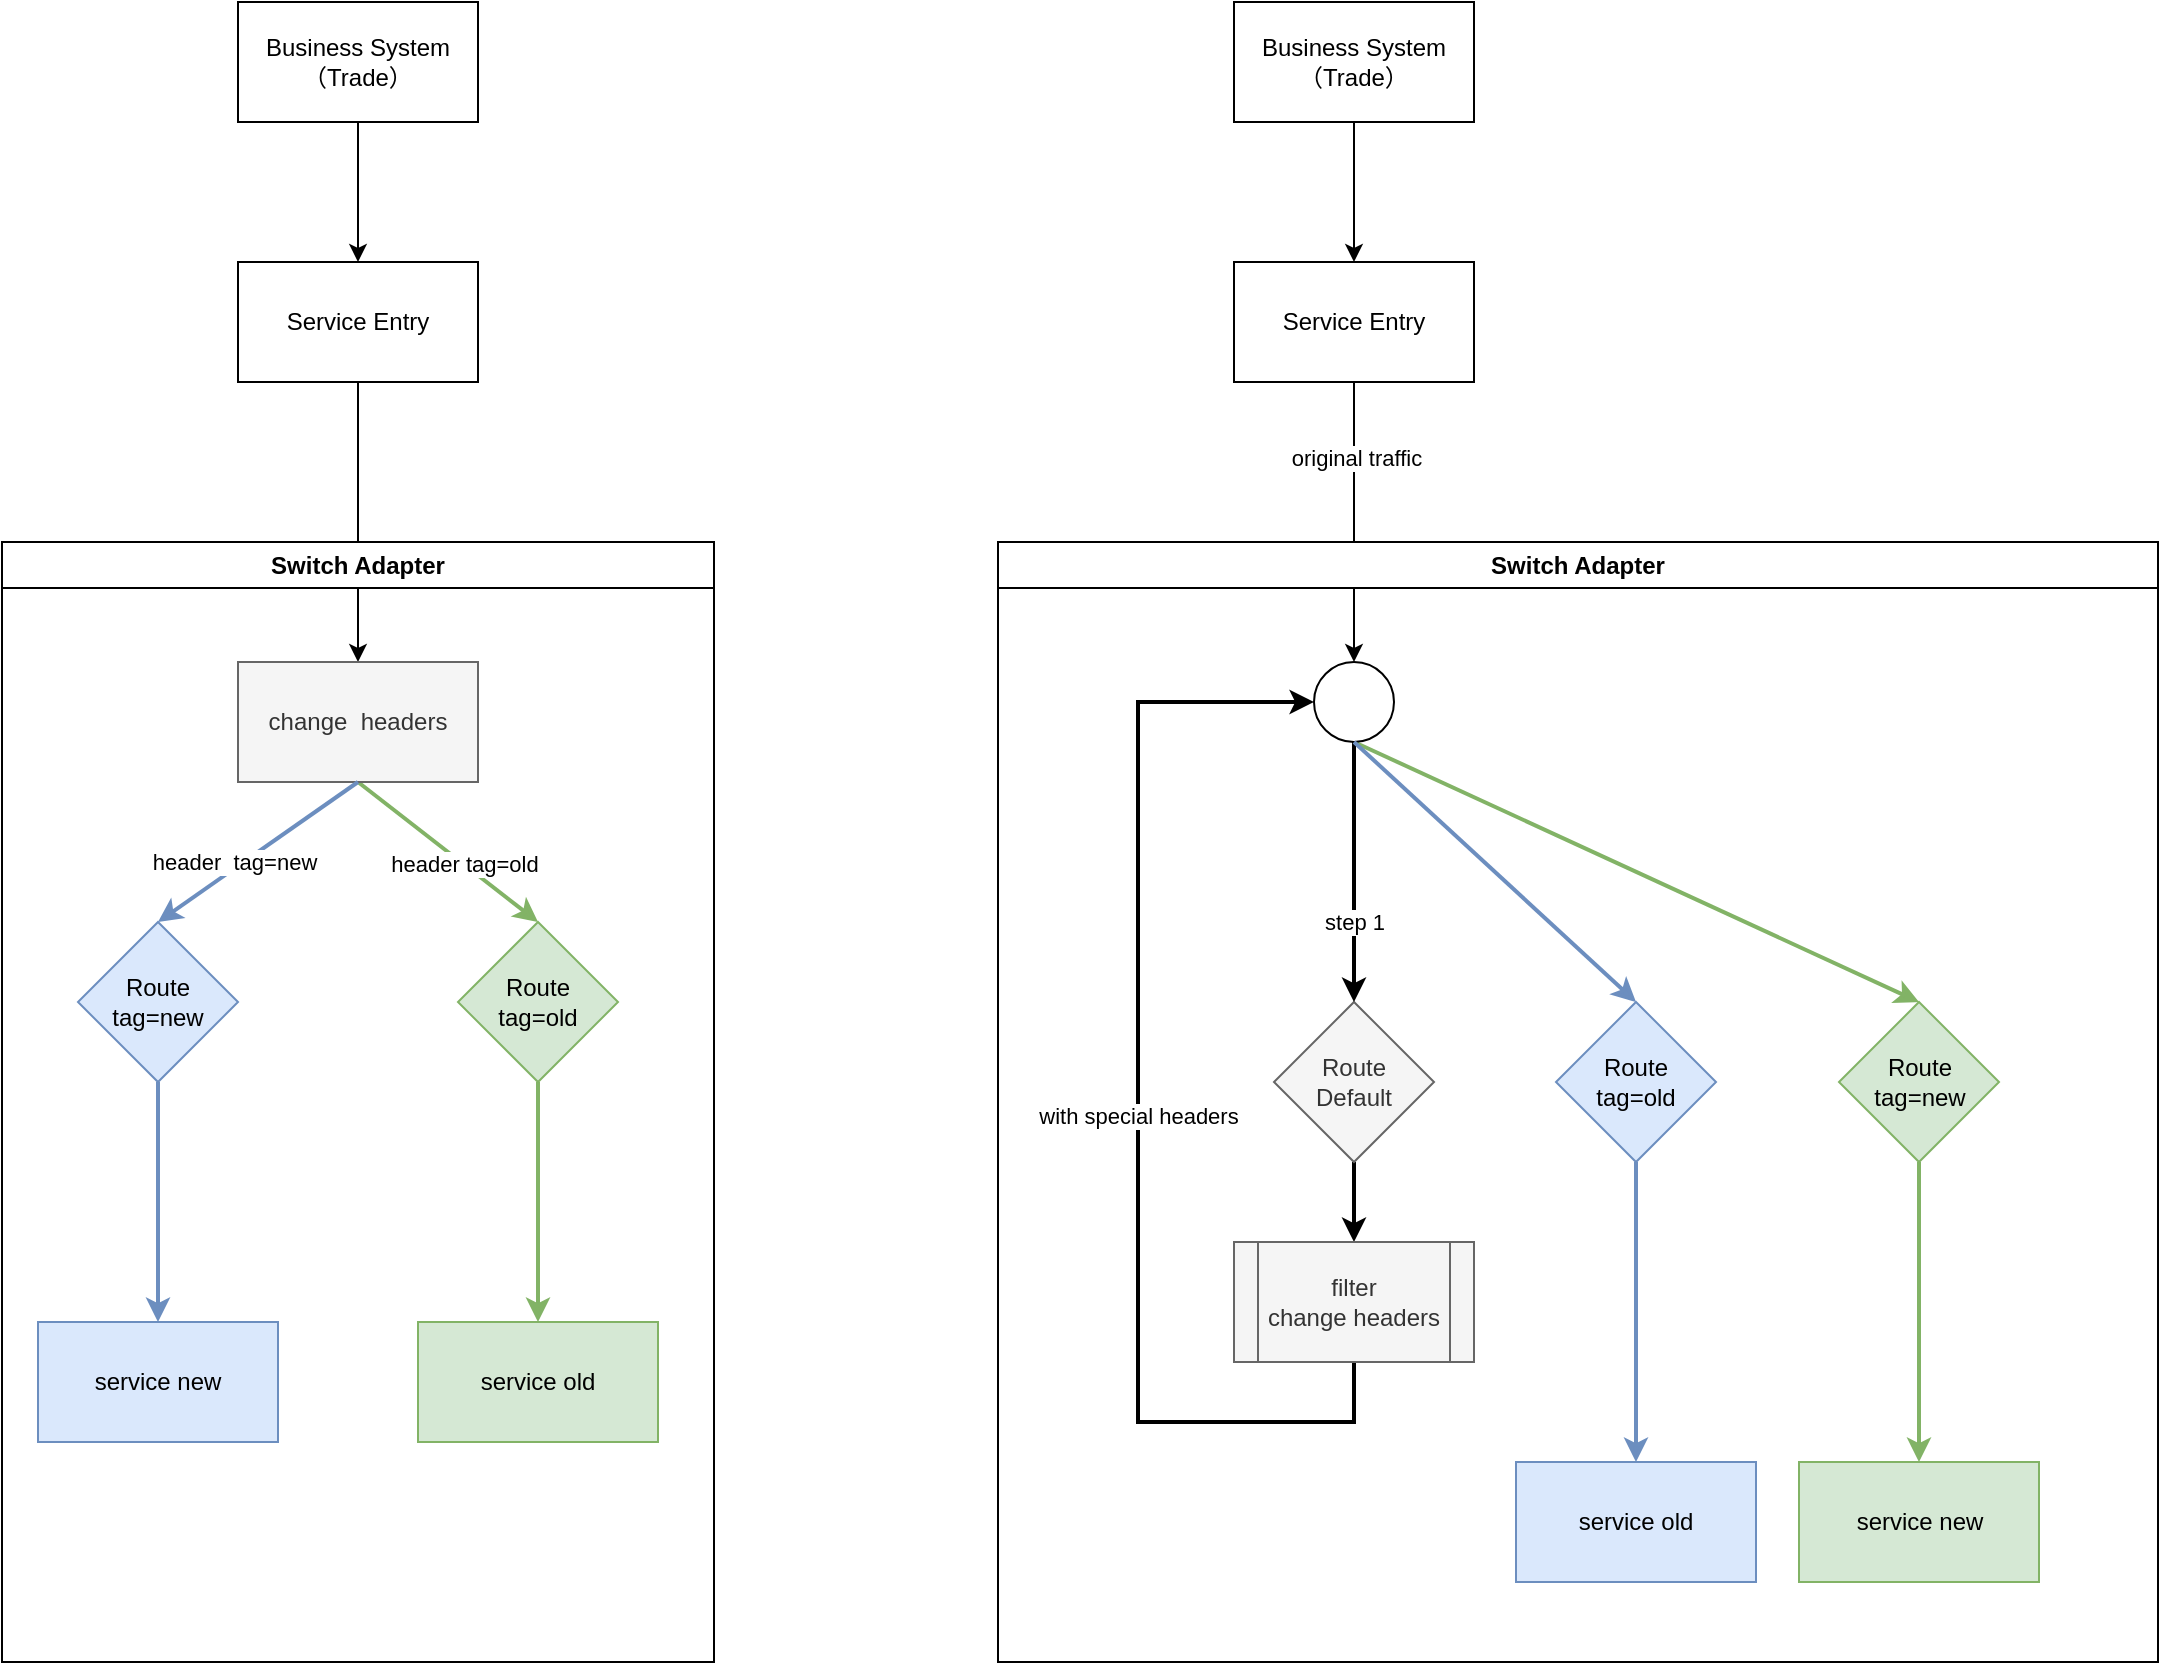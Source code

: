 <mxfile version="22.1.11" type="github">
  <diagram name="Page-1" id="VZDh278Wt5UdKUrzcfES">
    <mxGraphModel dx="1366" dy="1918" grid="1" gridSize="10" guides="1" tooltips="1" connect="1" arrows="1" fold="1" page="1" pageScale="1" pageWidth="827" pageHeight="1169" math="0" shadow="0">
      <root>
        <mxCell id="0" />
        <mxCell id="1" parent="0" />
        <mxCell id="DQOvFMF24zLV-i_NTMZE-4" style="edgeStyle=orthogonalEdgeStyle;rounded=0;orthogonalLoop=1;jettySize=auto;html=1;entryX=0.5;entryY=0;entryDx=0;entryDy=0;" parent="1" source="DQOvFMF24zLV-i_NTMZE-1" target="DQOvFMF24zLV-i_NTMZE-3" edge="1">
          <mxGeometry relative="1" as="geometry" />
        </mxCell>
        <mxCell id="DQOvFMF24zLV-i_NTMZE-1" value="Service Entry" style="rounded=0;whiteSpace=wrap;html=1;" parent="1" vertex="1">
          <mxGeometry x="360" y="60" width="120" height="60" as="geometry" />
        </mxCell>
        <mxCell id="DQOvFMF24zLV-i_NTMZE-2" value="Switch Adapter" style="swimlane;whiteSpace=wrap;html=1;" parent="1" vertex="1">
          <mxGeometry x="242" y="200" width="356" height="560" as="geometry" />
        </mxCell>
        <mxCell id="DQOvFMF24zLV-i_NTMZE-16" style="rounded=0;orthogonalLoop=1;jettySize=auto;html=1;entryX=0.5;entryY=0;entryDx=0;entryDy=0;exitX=0.5;exitY=1;exitDx=0;exitDy=0;fillColor=#d5e8d4;strokeColor=#82b366;strokeWidth=2;" parent="DQOvFMF24zLV-i_NTMZE-2" source="DQOvFMF24zLV-i_NTMZE-3" target="DQOvFMF24zLV-i_NTMZE-9" edge="1">
          <mxGeometry relative="1" as="geometry" />
        </mxCell>
        <mxCell id="epuK4Y_RtC_b2_PGxaGJ-13" value="header tag=old" style="edgeLabel;html=1;align=center;verticalAlign=middle;resizable=0;points=[];" vertex="1" connectable="0" parent="DQOvFMF24zLV-i_NTMZE-16">
          <mxGeometry x="0.177" relative="1" as="geometry">
            <mxPoint as="offset" />
          </mxGeometry>
        </mxCell>
        <mxCell id="DQOvFMF24zLV-i_NTMZE-3" value="change&amp;nbsp; headers" style="rounded=0;whiteSpace=wrap;html=1;fillColor=#f5f5f5;strokeColor=#666666;fontColor=#333333;" parent="DQOvFMF24zLV-i_NTMZE-2" vertex="1">
          <mxGeometry x="118" y="60" width="120" height="60" as="geometry" />
        </mxCell>
        <mxCell id="DQOvFMF24zLV-i_NTMZE-13" style="edgeStyle=orthogonalEdgeStyle;rounded=0;orthogonalLoop=1;jettySize=auto;html=1;entryX=0.5;entryY=0;entryDx=0;entryDy=0;fillColor=#dae8fc;strokeColor=#6c8ebf;strokeWidth=2;" parent="DQOvFMF24zLV-i_NTMZE-2" source="DQOvFMF24zLV-i_NTMZE-5" target="DQOvFMF24zLV-i_NTMZE-11" edge="1">
          <mxGeometry relative="1" as="geometry" />
        </mxCell>
        <mxCell id="DQOvFMF24zLV-i_NTMZE-5" value="Route&lt;br&gt;tag=new" style="rhombus;whiteSpace=wrap;html=1;fillColor=#dae8fc;strokeColor=#6c8ebf;" parent="DQOvFMF24zLV-i_NTMZE-2" vertex="1">
          <mxGeometry x="38" y="190" width="80" height="80" as="geometry" />
        </mxCell>
        <mxCell id="DQOvFMF24zLV-i_NTMZE-6" style="rounded=0;orthogonalLoop=1;jettySize=auto;html=1;entryX=0.5;entryY=0;entryDx=0;entryDy=0;exitX=0.5;exitY=1;exitDx=0;exitDy=0;fillColor=#dae8fc;strokeColor=#6c8ebf;strokeWidth=2;" parent="DQOvFMF24zLV-i_NTMZE-2" source="DQOvFMF24zLV-i_NTMZE-3" target="DQOvFMF24zLV-i_NTMZE-5" edge="1">
          <mxGeometry relative="1" as="geometry" />
        </mxCell>
        <mxCell id="epuK4Y_RtC_b2_PGxaGJ-12" value="header&amp;nbsp; tag=new" style="edgeLabel;html=1;align=center;verticalAlign=middle;resizable=0;points=[];" vertex="1" connectable="0" parent="DQOvFMF24zLV-i_NTMZE-6">
          <mxGeometry x="0.211" y="-3" relative="1" as="geometry">
            <mxPoint as="offset" />
          </mxGeometry>
        </mxCell>
        <mxCell id="DQOvFMF24zLV-i_NTMZE-14" value="" style="edgeStyle=orthogonalEdgeStyle;rounded=0;orthogonalLoop=1;jettySize=auto;html=1;entryX=0.5;entryY=0;entryDx=0;entryDy=0;exitX=0.5;exitY=1;exitDx=0;exitDy=0;fillColor=#d5e8d4;strokeColor=#82b366;strokeWidth=2;" parent="DQOvFMF24zLV-i_NTMZE-2" source="DQOvFMF24zLV-i_NTMZE-9" target="DQOvFMF24zLV-i_NTMZE-12" edge="1">
          <mxGeometry relative="1" as="geometry" />
        </mxCell>
        <mxCell id="DQOvFMF24zLV-i_NTMZE-9" value="Route&lt;br&gt;tag=old" style="rhombus;whiteSpace=wrap;html=1;fillColor=#d5e8d4;strokeColor=#82b366;" parent="DQOvFMF24zLV-i_NTMZE-2" vertex="1">
          <mxGeometry x="228" y="190" width="80" height="80" as="geometry" />
        </mxCell>
        <mxCell id="DQOvFMF24zLV-i_NTMZE-11" value="service new" style="rounded=0;whiteSpace=wrap;html=1;fillColor=#dae8fc;strokeColor=#6c8ebf;" parent="DQOvFMF24zLV-i_NTMZE-2" vertex="1">
          <mxGeometry x="18" y="390" width="120" height="60" as="geometry" />
        </mxCell>
        <mxCell id="DQOvFMF24zLV-i_NTMZE-12" value="service old" style="rounded=0;whiteSpace=wrap;html=1;fillColor=#d5e8d4;strokeColor=#82b366;" parent="DQOvFMF24zLV-i_NTMZE-2" vertex="1">
          <mxGeometry x="208" y="390" width="120" height="60" as="geometry" />
        </mxCell>
        <mxCell id="DQOvFMF24zLV-i_NTMZE-17" style="edgeStyle=orthogonalEdgeStyle;rounded=0;orthogonalLoop=1;jettySize=auto;html=1;entryX=0.5;entryY=0;entryDx=0;entryDy=0;" parent="1" source="DQOvFMF24zLV-i_NTMZE-18" edge="1">
          <mxGeometry relative="1" as="geometry">
            <mxPoint x="918" y="260" as="targetPoint" />
          </mxGeometry>
        </mxCell>
        <mxCell id="DQOvFMF24zLV-i_NTMZE-30" value="original traffic" style="edgeLabel;html=1;align=center;verticalAlign=middle;resizable=0;points=[];" parent="DQOvFMF24zLV-i_NTMZE-17" vertex="1" connectable="0">
          <mxGeometry x="-0.459" y="1" relative="1" as="geometry">
            <mxPoint as="offset" />
          </mxGeometry>
        </mxCell>
        <mxCell id="DQOvFMF24zLV-i_NTMZE-18" value="Service Entry" style="rounded=0;whiteSpace=wrap;html=1;" parent="1" vertex="1">
          <mxGeometry x="858" y="60" width="120" height="60" as="geometry" />
        </mxCell>
        <mxCell id="DQOvFMF24zLV-i_NTMZE-19" value="Switch Adapter" style="swimlane;whiteSpace=wrap;html=1;" parent="1" vertex="1">
          <mxGeometry x="740" y="200" width="580" height="560" as="geometry" />
        </mxCell>
        <mxCell id="DQOvFMF24zLV-i_NTMZE-32" style="edgeStyle=orthogonalEdgeStyle;rounded=0;orthogonalLoop=1;jettySize=auto;html=1;entryX=0.5;entryY=0;entryDx=0;entryDy=0;strokeWidth=2;" parent="DQOvFMF24zLV-i_NTMZE-19" source="DQOvFMF24zLV-i_NTMZE-27" target="DQOvFMF24zLV-i_NTMZE-31" edge="1">
          <mxGeometry relative="1" as="geometry">
            <mxPoint x="177" y="340" as="targetPoint" />
          </mxGeometry>
        </mxCell>
        <mxCell id="DQOvFMF24zLV-i_NTMZE-27" value="Route&lt;br&gt;Default" style="rhombus;whiteSpace=wrap;html=1;fillColor=#f5f5f5;fontColor=#333333;strokeColor=#666666;" parent="DQOvFMF24zLV-i_NTMZE-19" vertex="1">
          <mxGeometry x="138" y="230" width="80" height="80" as="geometry" />
        </mxCell>
        <mxCell id="DQOvFMF24zLV-i_NTMZE-40" style="edgeStyle=orthogonalEdgeStyle;rounded=0;orthogonalLoop=1;jettySize=auto;html=1;entryX=0;entryY=0.5;entryDx=0;entryDy=0;exitX=0.5;exitY=1;exitDx=0;exitDy=0;strokeWidth=2;" parent="DQOvFMF24zLV-i_NTMZE-19" source="DQOvFMF24zLV-i_NTMZE-31" target="DQOvFMF24zLV-i_NTMZE-36" edge="1">
          <mxGeometry relative="1" as="geometry">
            <Array as="points">
              <mxPoint x="178" y="440" />
              <mxPoint x="70" y="440" />
              <mxPoint x="70" y="80" />
            </Array>
          </mxGeometry>
        </mxCell>
        <mxCell id="epuK4Y_RtC_b2_PGxaGJ-1" value="with special headers" style="edgeLabel;html=1;align=center;verticalAlign=middle;resizable=0;points=[];" vertex="1" connectable="0" parent="DQOvFMF24zLV-i_NTMZE-40">
          <mxGeometry x="-0.087" y="-2" relative="1" as="geometry">
            <mxPoint x="-2" y="-24" as="offset" />
          </mxGeometry>
        </mxCell>
        <mxCell id="DQOvFMF24zLV-i_NTMZE-31" value="filter&lt;br&gt;change headers" style="shape=process;whiteSpace=wrap;html=1;backgroundOutline=1;fillColor=#f5f5f5;fontColor=#333333;strokeColor=#666666;" parent="DQOvFMF24zLV-i_NTMZE-19" vertex="1">
          <mxGeometry x="118" y="350" width="120" height="60" as="geometry" />
        </mxCell>
        <mxCell id="epuK4Y_RtC_b2_PGxaGJ-5" style="edgeStyle=orthogonalEdgeStyle;rounded=0;orthogonalLoop=1;jettySize=auto;html=1;entryX=0.5;entryY=0;entryDx=0;entryDy=0;fillColor=#dae8fc;strokeColor=#6c8ebf;strokeWidth=2;" edge="1" parent="DQOvFMF24zLV-i_NTMZE-19" source="DQOvFMF24zLV-i_NTMZE-34" target="epuK4Y_RtC_b2_PGxaGJ-4">
          <mxGeometry relative="1" as="geometry" />
        </mxCell>
        <mxCell id="DQOvFMF24zLV-i_NTMZE-34" value="Route&lt;br&gt;tag=old" style="rhombus;whiteSpace=wrap;html=1;fillColor=#dae8fc;strokeColor=#6c8ebf;" parent="DQOvFMF24zLV-i_NTMZE-19" vertex="1">
          <mxGeometry x="279" y="230" width="80" height="80" as="geometry" />
        </mxCell>
        <mxCell id="epuK4Y_RtC_b2_PGxaGJ-3" style="edgeStyle=orthogonalEdgeStyle;rounded=0;orthogonalLoop=1;jettySize=auto;html=1;entryX=0.5;entryY=0;entryDx=0;entryDy=0;fillColor=#d5e8d4;strokeColor=#82b366;strokeWidth=2;" edge="1" parent="DQOvFMF24zLV-i_NTMZE-19" source="DQOvFMF24zLV-i_NTMZE-35" target="epuK4Y_RtC_b2_PGxaGJ-2">
          <mxGeometry relative="1" as="geometry" />
        </mxCell>
        <mxCell id="DQOvFMF24zLV-i_NTMZE-35" value="Route&lt;br&gt;tag=new" style="rhombus;whiteSpace=wrap;html=1;fillColor=#d5e8d4;strokeColor=#82b366;" parent="DQOvFMF24zLV-i_NTMZE-19" vertex="1">
          <mxGeometry x="420.5" y="230" width="80" height="80" as="geometry" />
        </mxCell>
        <mxCell id="DQOvFMF24zLV-i_NTMZE-37" value="step 1" style="edgeStyle=orthogonalEdgeStyle;rounded=0;orthogonalLoop=1;jettySize=auto;html=1;entryX=0.5;entryY=0;entryDx=0;entryDy=0;strokeWidth=2;" parent="DQOvFMF24zLV-i_NTMZE-19" source="DQOvFMF24zLV-i_NTMZE-36" target="DQOvFMF24zLV-i_NTMZE-27" edge="1">
          <mxGeometry x="0.385" relative="1" as="geometry">
            <mxPoint as="offset" />
          </mxGeometry>
        </mxCell>
        <mxCell id="DQOvFMF24zLV-i_NTMZE-39" style="rounded=0;orthogonalLoop=1;jettySize=auto;html=1;entryX=0.5;entryY=0;entryDx=0;entryDy=0;exitX=0.5;exitY=1;exitDx=0;exitDy=0;fillColor=#d5e8d4;strokeColor=#82b366;strokeWidth=2;" parent="DQOvFMF24zLV-i_NTMZE-19" source="DQOvFMF24zLV-i_NTMZE-36" target="DQOvFMF24zLV-i_NTMZE-35" edge="1">
          <mxGeometry relative="1" as="geometry" />
        </mxCell>
        <mxCell id="DQOvFMF24zLV-i_NTMZE-36" value="" style="ellipse;whiteSpace=wrap;html=1;aspect=fixed;" parent="DQOvFMF24zLV-i_NTMZE-19" vertex="1">
          <mxGeometry x="158" y="60" width="40" height="40" as="geometry" />
        </mxCell>
        <mxCell id="DQOvFMF24zLV-i_NTMZE-38" style="rounded=0;orthogonalLoop=1;jettySize=auto;html=1;entryX=0.5;entryY=0;entryDx=0;entryDy=0;exitX=0.5;exitY=1;exitDx=0;exitDy=0;fillColor=#dae8fc;strokeColor=#6c8ebf;strokeWidth=2;" parent="DQOvFMF24zLV-i_NTMZE-19" source="DQOvFMF24zLV-i_NTMZE-36" target="DQOvFMF24zLV-i_NTMZE-34" edge="1">
          <mxGeometry relative="1" as="geometry" />
        </mxCell>
        <mxCell id="epuK4Y_RtC_b2_PGxaGJ-2" value="service new" style="rounded=0;whiteSpace=wrap;html=1;fillColor=#d5e8d4;strokeColor=#82b366;" vertex="1" parent="DQOvFMF24zLV-i_NTMZE-19">
          <mxGeometry x="400.5" y="460" width="120" height="60" as="geometry" />
        </mxCell>
        <mxCell id="epuK4Y_RtC_b2_PGxaGJ-4" value="service old" style="rounded=0;whiteSpace=wrap;html=1;fillColor=#dae8fc;strokeColor=#6c8ebf;" vertex="1" parent="DQOvFMF24zLV-i_NTMZE-19">
          <mxGeometry x="259" y="460" width="120" height="60" as="geometry" />
        </mxCell>
        <mxCell id="epuK4Y_RtC_b2_PGxaGJ-7" style="edgeStyle=orthogonalEdgeStyle;rounded=0;orthogonalLoop=1;jettySize=auto;html=1;entryX=0.5;entryY=0;entryDx=0;entryDy=0;" edge="1" parent="1" source="epuK4Y_RtC_b2_PGxaGJ-6" target="DQOvFMF24zLV-i_NTMZE-18">
          <mxGeometry relative="1" as="geometry" />
        </mxCell>
        <mxCell id="epuK4Y_RtC_b2_PGxaGJ-6" value="Business System&lt;br&gt;（Trade）" style="rounded=0;whiteSpace=wrap;html=1;" vertex="1" parent="1">
          <mxGeometry x="858" y="-70" width="120" height="60" as="geometry" />
        </mxCell>
        <mxCell id="epuK4Y_RtC_b2_PGxaGJ-9" style="edgeStyle=orthogonalEdgeStyle;rounded=0;orthogonalLoop=1;jettySize=auto;html=1;entryX=0.5;entryY=0;entryDx=0;entryDy=0;" edge="1" parent="1" source="epuK4Y_RtC_b2_PGxaGJ-8" target="DQOvFMF24zLV-i_NTMZE-1">
          <mxGeometry relative="1" as="geometry" />
        </mxCell>
        <mxCell id="epuK4Y_RtC_b2_PGxaGJ-8" value="Business System&lt;br&gt;（Trade）" style="rounded=0;whiteSpace=wrap;html=1;" vertex="1" parent="1">
          <mxGeometry x="360" y="-70" width="120" height="60" as="geometry" />
        </mxCell>
      </root>
    </mxGraphModel>
  </diagram>
</mxfile>

